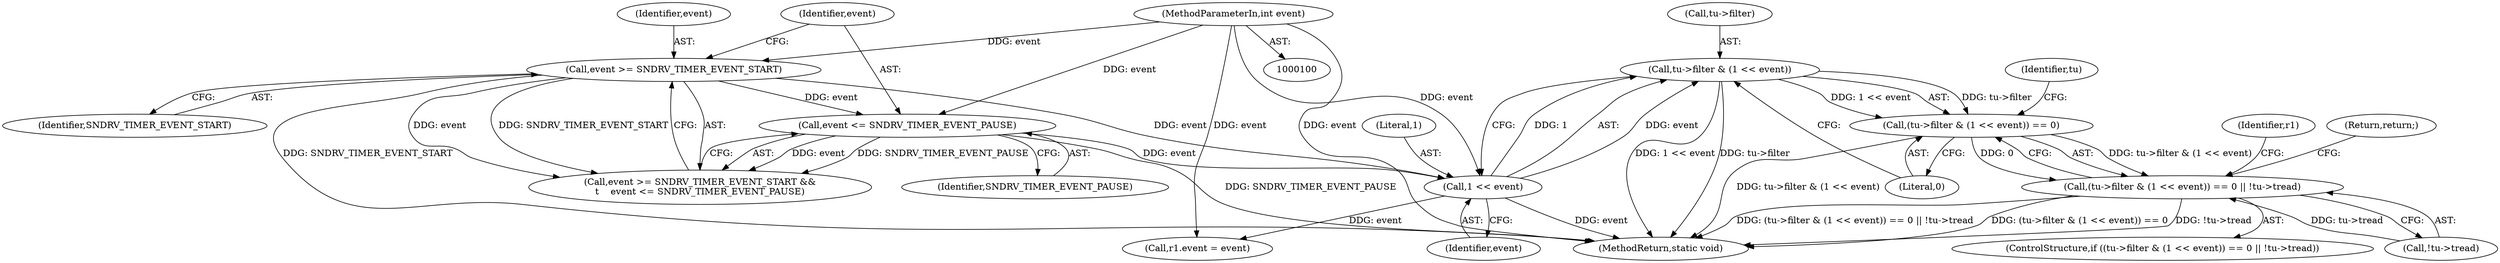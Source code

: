 digraph "0_linux_9a47e9cff994f37f7f0dbd9ae23740d0f64f9fe6@pointer" {
"1000131" [label="(Call,tu->filter & (1 << event))"];
"1000135" [label="(Call,1 << event)"];
"1000116" [label="(Call,event >= SNDRV_TIMER_EVENT_START)"];
"1000102" [label="(MethodParameterIn,int event)"];
"1000119" [label="(Call,event <= SNDRV_TIMER_EVENT_PAUSE)"];
"1000130" [label="(Call,(tu->filter & (1 << event)) == 0)"];
"1000129" [label="(Call,(tu->filter & (1 << event)) == 0 || !tu->tread)"];
"1000146" [label="(Identifier,r1)"];
"1000139" [label="(Call,!tu->tread)"];
"1000116" [label="(Call,event >= SNDRV_TIMER_EVENT_START)"];
"1000194" [label="(MethodReturn,static void)"];
"1000118" [label="(Identifier,SNDRV_TIMER_EVENT_START)"];
"1000128" [label="(ControlStructure,if ((tu->filter & (1 << event)) == 0 || !tu->tread))"];
"1000131" [label="(Call,tu->filter & (1 << event))"];
"1000136" [label="(Literal,1)"];
"1000150" [label="(Call,r1.event = event)"];
"1000138" [label="(Literal,0)"];
"1000115" [label="(Call,event >= SNDRV_TIMER_EVENT_START &&\n\t    event <= SNDRV_TIMER_EVENT_PAUSE)"];
"1000137" [label="(Identifier,event)"];
"1000129" [label="(Call,(tu->filter & (1 << event)) == 0 || !tu->tread)"];
"1000121" [label="(Identifier,SNDRV_TIMER_EVENT_PAUSE)"];
"1000143" [label="(Return,return;)"];
"1000130" [label="(Call,(tu->filter & (1 << event)) == 0)"];
"1000102" [label="(MethodParameterIn,int event)"];
"1000135" [label="(Call,1 << event)"];
"1000132" [label="(Call,tu->filter)"];
"1000141" [label="(Identifier,tu)"];
"1000117" [label="(Identifier,event)"];
"1000120" [label="(Identifier,event)"];
"1000119" [label="(Call,event <= SNDRV_TIMER_EVENT_PAUSE)"];
"1000131" -> "1000130"  [label="AST: "];
"1000131" -> "1000135"  [label="CFG: "];
"1000132" -> "1000131"  [label="AST: "];
"1000135" -> "1000131"  [label="AST: "];
"1000138" -> "1000131"  [label="CFG: "];
"1000131" -> "1000194"  [label="DDG: tu->filter"];
"1000131" -> "1000194"  [label="DDG: 1 << event"];
"1000131" -> "1000130"  [label="DDG: tu->filter"];
"1000131" -> "1000130"  [label="DDG: 1 << event"];
"1000135" -> "1000131"  [label="DDG: 1"];
"1000135" -> "1000131"  [label="DDG: event"];
"1000135" -> "1000137"  [label="CFG: "];
"1000136" -> "1000135"  [label="AST: "];
"1000137" -> "1000135"  [label="AST: "];
"1000135" -> "1000194"  [label="DDG: event"];
"1000116" -> "1000135"  [label="DDG: event"];
"1000119" -> "1000135"  [label="DDG: event"];
"1000102" -> "1000135"  [label="DDG: event"];
"1000135" -> "1000150"  [label="DDG: event"];
"1000116" -> "1000115"  [label="AST: "];
"1000116" -> "1000118"  [label="CFG: "];
"1000117" -> "1000116"  [label="AST: "];
"1000118" -> "1000116"  [label="AST: "];
"1000120" -> "1000116"  [label="CFG: "];
"1000115" -> "1000116"  [label="CFG: "];
"1000116" -> "1000194"  [label="DDG: SNDRV_TIMER_EVENT_START"];
"1000116" -> "1000115"  [label="DDG: event"];
"1000116" -> "1000115"  [label="DDG: SNDRV_TIMER_EVENT_START"];
"1000102" -> "1000116"  [label="DDG: event"];
"1000116" -> "1000119"  [label="DDG: event"];
"1000102" -> "1000100"  [label="AST: "];
"1000102" -> "1000194"  [label="DDG: event"];
"1000102" -> "1000119"  [label="DDG: event"];
"1000102" -> "1000150"  [label="DDG: event"];
"1000119" -> "1000115"  [label="AST: "];
"1000119" -> "1000121"  [label="CFG: "];
"1000120" -> "1000119"  [label="AST: "];
"1000121" -> "1000119"  [label="AST: "];
"1000115" -> "1000119"  [label="CFG: "];
"1000119" -> "1000194"  [label="DDG: SNDRV_TIMER_EVENT_PAUSE"];
"1000119" -> "1000115"  [label="DDG: event"];
"1000119" -> "1000115"  [label="DDG: SNDRV_TIMER_EVENT_PAUSE"];
"1000130" -> "1000129"  [label="AST: "];
"1000130" -> "1000138"  [label="CFG: "];
"1000138" -> "1000130"  [label="AST: "];
"1000141" -> "1000130"  [label="CFG: "];
"1000129" -> "1000130"  [label="CFG: "];
"1000130" -> "1000194"  [label="DDG: tu->filter & (1 << event)"];
"1000130" -> "1000129"  [label="DDG: tu->filter & (1 << event)"];
"1000130" -> "1000129"  [label="DDG: 0"];
"1000129" -> "1000128"  [label="AST: "];
"1000129" -> "1000139"  [label="CFG: "];
"1000139" -> "1000129"  [label="AST: "];
"1000143" -> "1000129"  [label="CFG: "];
"1000146" -> "1000129"  [label="CFG: "];
"1000129" -> "1000194"  [label="DDG: (tu->filter & (1 << event)) == 0"];
"1000129" -> "1000194"  [label="DDG: !tu->tread"];
"1000129" -> "1000194"  [label="DDG: (tu->filter & (1 << event)) == 0 || !tu->tread"];
"1000139" -> "1000129"  [label="DDG: tu->tread"];
}
